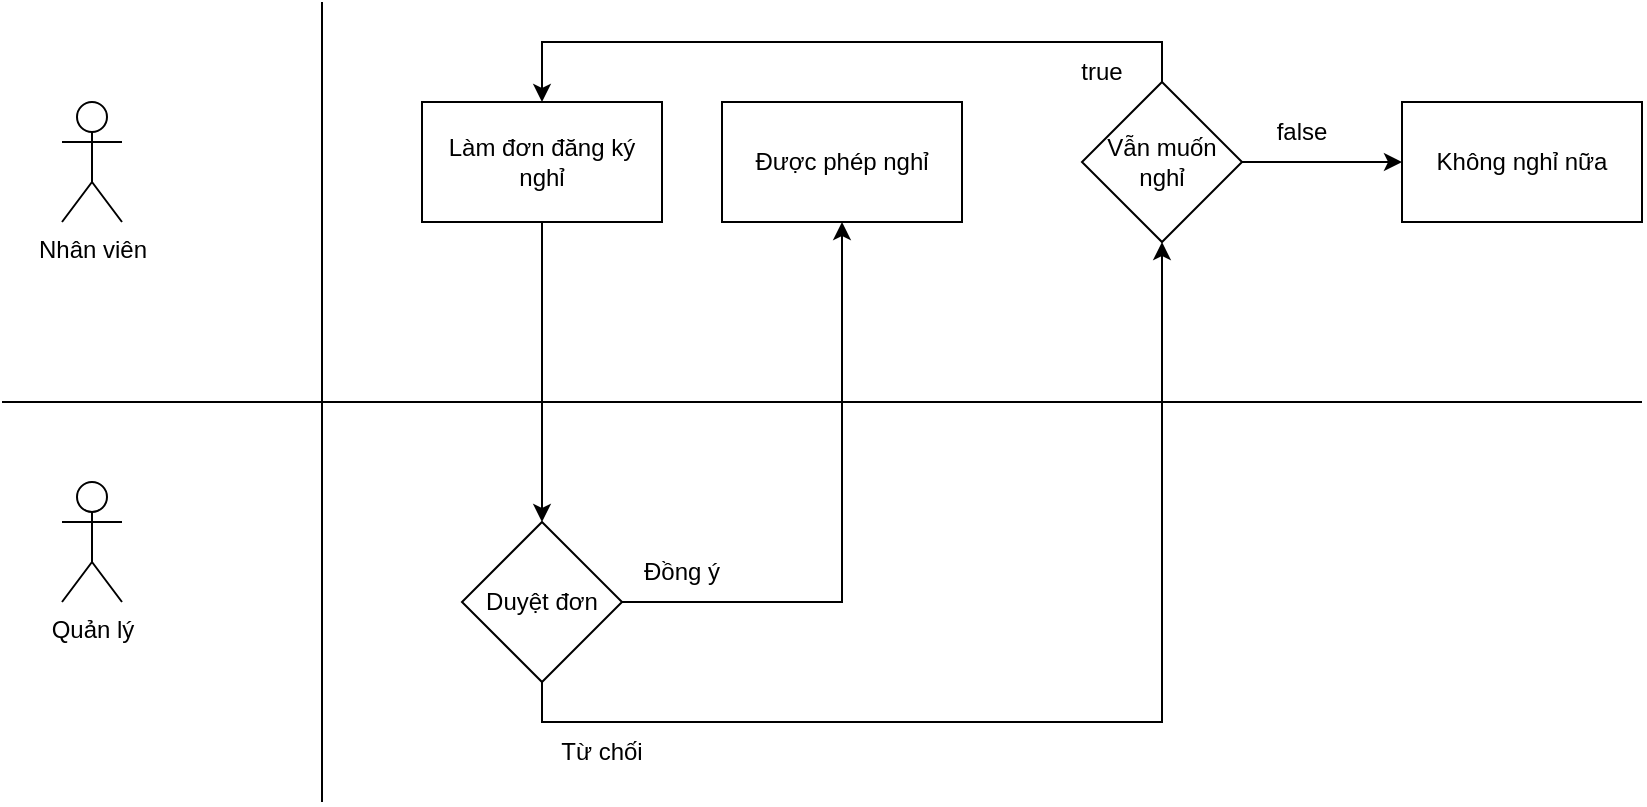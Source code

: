 <mxfile version="15.6.5" type="github">
  <diagram id="C5RBs43oDa-KdzZeNtuy" name="Page-1">
    <mxGraphModel dx="1422" dy="737" grid="1" gridSize="10" guides="1" tooltips="1" connect="1" arrows="1" fold="1" page="1" pageScale="1" pageWidth="827" pageHeight="1169" math="0" shadow="0">
      <root>
        <mxCell id="WIyWlLk6GJQsqaUBKTNV-0" />
        <mxCell id="WIyWlLk6GJQsqaUBKTNV-1" parent="WIyWlLk6GJQsqaUBKTNV-0" />
        <mxCell id="F7Bh1NmI-pyUCZ-cTpjg-0" value="" style="endArrow=none;html=1;rounded=0;strokeColor=default;labelBackgroundColor=default;fontColor=default;" edge="1" parent="WIyWlLk6GJQsqaUBKTNV-1">
          <mxGeometry width="50" height="50" relative="1" as="geometry">
            <mxPoint y="200" as="sourcePoint" />
            <mxPoint x="820" y="200" as="targetPoint" />
          </mxGeometry>
        </mxCell>
        <mxCell id="F7Bh1NmI-pyUCZ-cTpjg-1" value="" style="endArrow=none;html=1;rounded=0;labelBackgroundColor=default;fontColor=default;strokeColor=default;" edge="1" parent="WIyWlLk6GJQsqaUBKTNV-1">
          <mxGeometry width="50" height="50" relative="1" as="geometry">
            <mxPoint x="160" y="400" as="sourcePoint" />
            <mxPoint x="160" as="targetPoint" />
          </mxGeometry>
        </mxCell>
        <mxCell id="F7Bh1NmI-pyUCZ-cTpjg-2" value="Nhân viên" style="shape=umlActor;verticalLabelPosition=bottom;verticalAlign=top;html=1;outlineConnect=0;fontColor=default;fillColor=default;strokeColor=default;" vertex="1" parent="WIyWlLk6GJQsqaUBKTNV-1">
          <mxGeometry x="30" y="50" width="30" height="60" as="geometry" />
        </mxCell>
        <mxCell id="F7Bh1NmI-pyUCZ-cTpjg-3" value="Quản lý" style="shape=umlActor;verticalLabelPosition=bottom;verticalAlign=top;html=1;outlineConnect=0;fontColor=default;fillColor=default;strokeColor=default;" vertex="1" parent="WIyWlLk6GJQsqaUBKTNV-1">
          <mxGeometry x="30" y="240" width="30" height="60" as="geometry" />
        </mxCell>
        <mxCell id="F7Bh1NmI-pyUCZ-cTpjg-7" style="edgeStyle=orthogonalEdgeStyle;rounded=0;orthogonalLoop=1;jettySize=auto;html=1;exitX=0.5;exitY=1;exitDx=0;exitDy=0;entryX=0.5;entryY=0;entryDx=0;entryDy=0;labelBackgroundColor=default;fontColor=default;strokeColor=default;" edge="1" parent="WIyWlLk6GJQsqaUBKTNV-1" source="F7Bh1NmI-pyUCZ-cTpjg-4">
          <mxGeometry relative="1" as="geometry">
            <mxPoint x="270" y="260" as="targetPoint" />
          </mxGeometry>
        </mxCell>
        <mxCell id="F7Bh1NmI-pyUCZ-cTpjg-4" value="Làm đơn đăng ký nghỉ" style="rounded=0;whiteSpace=wrap;html=1;fontColor=default;strokeColor=default;fillColor=default;" vertex="1" parent="WIyWlLk6GJQsqaUBKTNV-1">
          <mxGeometry x="210" y="50" width="120" height="60" as="geometry" />
        </mxCell>
        <mxCell id="F7Bh1NmI-pyUCZ-cTpjg-9" style="edgeStyle=orthogonalEdgeStyle;rounded=0;orthogonalLoop=1;jettySize=auto;html=1;exitX=1;exitY=0.5;exitDx=0;exitDy=0;labelBackgroundColor=default;fontColor=default;strokeColor=default;entryX=0.5;entryY=1;entryDx=0;entryDy=0;" edge="1" parent="WIyWlLk6GJQsqaUBKTNV-1" source="F7Bh1NmI-pyUCZ-cTpjg-8" target="F7Bh1NmI-pyUCZ-cTpjg-12">
          <mxGeometry relative="1" as="geometry">
            <mxPoint x="440" y="140" as="targetPoint" />
          </mxGeometry>
        </mxCell>
        <mxCell id="F7Bh1NmI-pyUCZ-cTpjg-13" style="edgeStyle=orthogonalEdgeStyle;rounded=0;orthogonalLoop=1;jettySize=auto;html=1;exitX=0.5;exitY=1;exitDx=0;exitDy=0;labelBackgroundColor=default;fontColor=default;strokeColor=default;entryX=0.5;entryY=1;entryDx=0;entryDy=0;" edge="1" parent="WIyWlLk6GJQsqaUBKTNV-1" source="F7Bh1NmI-pyUCZ-cTpjg-8" target="F7Bh1NmI-pyUCZ-cTpjg-17">
          <mxGeometry relative="1" as="geometry">
            <mxPoint x="580" y="110" as="targetPoint" />
          </mxGeometry>
        </mxCell>
        <mxCell id="F7Bh1NmI-pyUCZ-cTpjg-8" value="Duyệt đơn" style="rhombus;whiteSpace=wrap;html=1;fontColor=default;strokeColor=default;fillColor=default;" vertex="1" parent="WIyWlLk6GJQsqaUBKTNV-1">
          <mxGeometry x="230" y="260" width="80" height="80" as="geometry" />
        </mxCell>
        <mxCell id="F7Bh1NmI-pyUCZ-cTpjg-11" value="Đồng ý" style="text;html=1;strokeColor=none;fillColor=none;align=center;verticalAlign=middle;whiteSpace=wrap;rounded=0;fontColor=default;" vertex="1" parent="WIyWlLk6GJQsqaUBKTNV-1">
          <mxGeometry x="310" y="270" width="60" height="30" as="geometry" />
        </mxCell>
        <mxCell id="F7Bh1NmI-pyUCZ-cTpjg-12" value="Được phép nghỉ" style="rounded=0;whiteSpace=wrap;html=1;fontColor=default;strokeColor=default;fillColor=default;" vertex="1" parent="WIyWlLk6GJQsqaUBKTNV-1">
          <mxGeometry x="360" y="50" width="120" height="60" as="geometry" />
        </mxCell>
        <mxCell id="F7Bh1NmI-pyUCZ-cTpjg-15" value="Từ chối" style="text;html=1;strokeColor=none;fillColor=none;align=center;verticalAlign=middle;whiteSpace=wrap;rounded=0;fontColor=default;" vertex="1" parent="WIyWlLk6GJQsqaUBKTNV-1">
          <mxGeometry x="270" y="360" width="60" height="30" as="geometry" />
        </mxCell>
        <mxCell id="F7Bh1NmI-pyUCZ-cTpjg-18" style="edgeStyle=orthogonalEdgeStyle;rounded=0;orthogonalLoop=1;jettySize=auto;html=1;exitX=0.5;exitY=0;exitDx=0;exitDy=0;entryX=0.5;entryY=0;entryDx=0;entryDy=0;labelBackgroundColor=default;fontColor=default;strokeColor=default;" edge="1" parent="WIyWlLk6GJQsqaUBKTNV-1" source="F7Bh1NmI-pyUCZ-cTpjg-17" target="F7Bh1NmI-pyUCZ-cTpjg-4">
          <mxGeometry relative="1" as="geometry" />
        </mxCell>
        <mxCell id="F7Bh1NmI-pyUCZ-cTpjg-21" style="edgeStyle=orthogonalEdgeStyle;rounded=0;orthogonalLoop=1;jettySize=auto;html=1;exitX=1;exitY=0.5;exitDx=0;exitDy=0;entryX=0;entryY=0.5;entryDx=0;entryDy=0;labelBackgroundColor=default;fontColor=default;strokeColor=default;" edge="1" parent="WIyWlLk6GJQsqaUBKTNV-1" source="F7Bh1NmI-pyUCZ-cTpjg-17" target="F7Bh1NmI-pyUCZ-cTpjg-20">
          <mxGeometry relative="1" as="geometry" />
        </mxCell>
        <mxCell id="F7Bh1NmI-pyUCZ-cTpjg-17" value="Vẫn muốn nghỉ" style="rhombus;whiteSpace=wrap;html=1;fontColor=default;strokeColor=default;fillColor=default;" vertex="1" parent="WIyWlLk6GJQsqaUBKTNV-1">
          <mxGeometry x="540" y="40" width="80" height="80" as="geometry" />
        </mxCell>
        <mxCell id="F7Bh1NmI-pyUCZ-cTpjg-19" value="true" style="text;html=1;strokeColor=none;fillColor=none;align=center;verticalAlign=middle;whiteSpace=wrap;rounded=0;fontColor=default;" vertex="1" parent="WIyWlLk6GJQsqaUBKTNV-1">
          <mxGeometry x="520" y="20" width="60" height="30" as="geometry" />
        </mxCell>
        <mxCell id="F7Bh1NmI-pyUCZ-cTpjg-20" value="Không nghỉ nữa" style="rounded=0;whiteSpace=wrap;html=1;fontColor=default;strokeColor=default;fillColor=default;" vertex="1" parent="WIyWlLk6GJQsqaUBKTNV-1">
          <mxGeometry x="700" y="50" width="120" height="60" as="geometry" />
        </mxCell>
        <mxCell id="F7Bh1NmI-pyUCZ-cTpjg-22" value="false" style="text;html=1;strokeColor=none;fillColor=none;align=center;verticalAlign=middle;whiteSpace=wrap;rounded=0;fontColor=default;" vertex="1" parent="WIyWlLk6GJQsqaUBKTNV-1">
          <mxGeometry x="620" y="50" width="60" height="30" as="geometry" />
        </mxCell>
      </root>
    </mxGraphModel>
  </diagram>
</mxfile>
